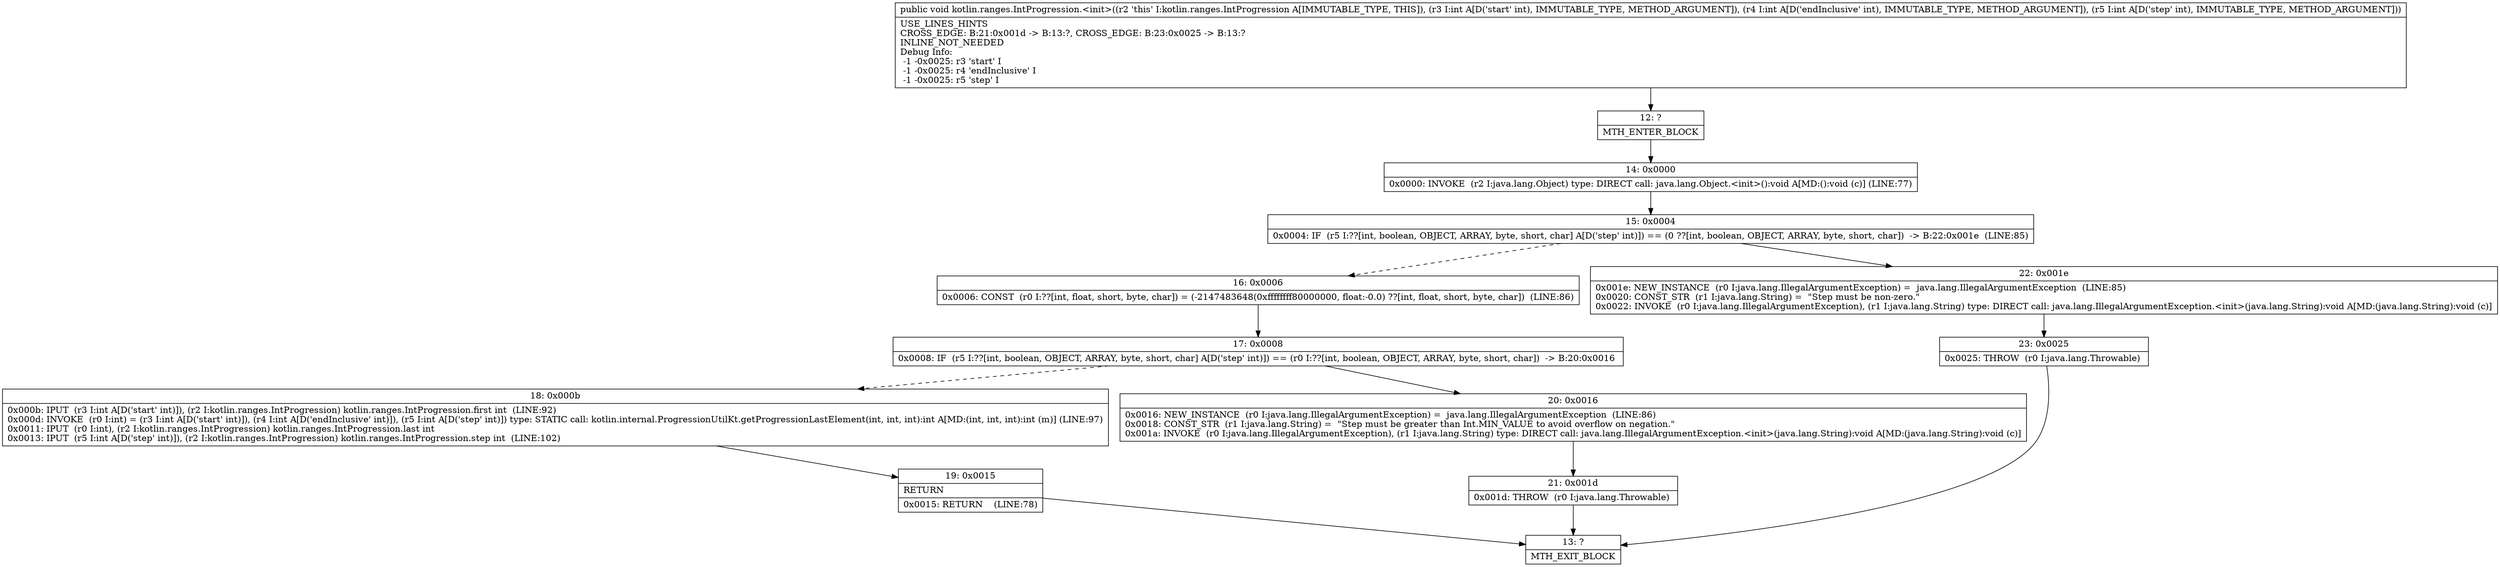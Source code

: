 digraph "CFG forkotlin.ranges.IntProgression.\<init\>(III)V" {
Node_12 [shape=record,label="{12\:\ ?|MTH_ENTER_BLOCK\l}"];
Node_14 [shape=record,label="{14\:\ 0x0000|0x0000: INVOKE  (r2 I:java.lang.Object) type: DIRECT call: java.lang.Object.\<init\>():void A[MD:():void (c)] (LINE:77)\l}"];
Node_15 [shape=record,label="{15\:\ 0x0004|0x0004: IF  (r5 I:??[int, boolean, OBJECT, ARRAY, byte, short, char] A[D('step' int)]) == (0 ??[int, boolean, OBJECT, ARRAY, byte, short, char])  \-\> B:22:0x001e  (LINE:85)\l}"];
Node_16 [shape=record,label="{16\:\ 0x0006|0x0006: CONST  (r0 I:??[int, float, short, byte, char]) = (\-2147483648(0xffffffff80000000, float:\-0.0) ??[int, float, short, byte, char])  (LINE:86)\l}"];
Node_17 [shape=record,label="{17\:\ 0x0008|0x0008: IF  (r5 I:??[int, boolean, OBJECT, ARRAY, byte, short, char] A[D('step' int)]) == (r0 I:??[int, boolean, OBJECT, ARRAY, byte, short, char])  \-\> B:20:0x0016 \l}"];
Node_18 [shape=record,label="{18\:\ 0x000b|0x000b: IPUT  (r3 I:int A[D('start' int)]), (r2 I:kotlin.ranges.IntProgression) kotlin.ranges.IntProgression.first int  (LINE:92)\l0x000d: INVOKE  (r0 I:int) = (r3 I:int A[D('start' int)]), (r4 I:int A[D('endInclusive' int)]), (r5 I:int A[D('step' int)]) type: STATIC call: kotlin.internal.ProgressionUtilKt.getProgressionLastElement(int, int, int):int A[MD:(int, int, int):int (m)] (LINE:97)\l0x0011: IPUT  (r0 I:int), (r2 I:kotlin.ranges.IntProgression) kotlin.ranges.IntProgression.last int \l0x0013: IPUT  (r5 I:int A[D('step' int)]), (r2 I:kotlin.ranges.IntProgression) kotlin.ranges.IntProgression.step int  (LINE:102)\l}"];
Node_19 [shape=record,label="{19\:\ 0x0015|RETURN\l|0x0015: RETURN    (LINE:78)\l}"];
Node_13 [shape=record,label="{13\:\ ?|MTH_EXIT_BLOCK\l}"];
Node_20 [shape=record,label="{20\:\ 0x0016|0x0016: NEW_INSTANCE  (r0 I:java.lang.IllegalArgumentException) =  java.lang.IllegalArgumentException  (LINE:86)\l0x0018: CONST_STR  (r1 I:java.lang.String) =  \"Step must be greater than Int.MIN_VALUE to avoid overflow on negation.\" \l0x001a: INVOKE  (r0 I:java.lang.IllegalArgumentException), (r1 I:java.lang.String) type: DIRECT call: java.lang.IllegalArgumentException.\<init\>(java.lang.String):void A[MD:(java.lang.String):void (c)]\l}"];
Node_21 [shape=record,label="{21\:\ 0x001d|0x001d: THROW  (r0 I:java.lang.Throwable) \l}"];
Node_22 [shape=record,label="{22\:\ 0x001e|0x001e: NEW_INSTANCE  (r0 I:java.lang.IllegalArgumentException) =  java.lang.IllegalArgumentException  (LINE:85)\l0x0020: CONST_STR  (r1 I:java.lang.String) =  \"Step must be non\-zero.\" \l0x0022: INVOKE  (r0 I:java.lang.IllegalArgumentException), (r1 I:java.lang.String) type: DIRECT call: java.lang.IllegalArgumentException.\<init\>(java.lang.String):void A[MD:(java.lang.String):void (c)]\l}"];
Node_23 [shape=record,label="{23\:\ 0x0025|0x0025: THROW  (r0 I:java.lang.Throwable) \l}"];
MethodNode[shape=record,label="{public void kotlin.ranges.IntProgression.\<init\>((r2 'this' I:kotlin.ranges.IntProgression A[IMMUTABLE_TYPE, THIS]), (r3 I:int A[D('start' int), IMMUTABLE_TYPE, METHOD_ARGUMENT]), (r4 I:int A[D('endInclusive' int), IMMUTABLE_TYPE, METHOD_ARGUMENT]), (r5 I:int A[D('step' int), IMMUTABLE_TYPE, METHOD_ARGUMENT]))  | USE_LINES_HINTS\lCROSS_EDGE: B:21:0x001d \-\> B:13:?, CROSS_EDGE: B:23:0x0025 \-\> B:13:?\lINLINE_NOT_NEEDED\lDebug Info:\l  \-1 \-0x0025: r3 'start' I\l  \-1 \-0x0025: r4 'endInclusive' I\l  \-1 \-0x0025: r5 'step' I\l}"];
MethodNode -> Node_12;Node_12 -> Node_14;
Node_14 -> Node_15;
Node_15 -> Node_16[style=dashed];
Node_15 -> Node_22;
Node_16 -> Node_17;
Node_17 -> Node_18[style=dashed];
Node_17 -> Node_20;
Node_18 -> Node_19;
Node_19 -> Node_13;
Node_20 -> Node_21;
Node_21 -> Node_13;
Node_22 -> Node_23;
Node_23 -> Node_13;
}

